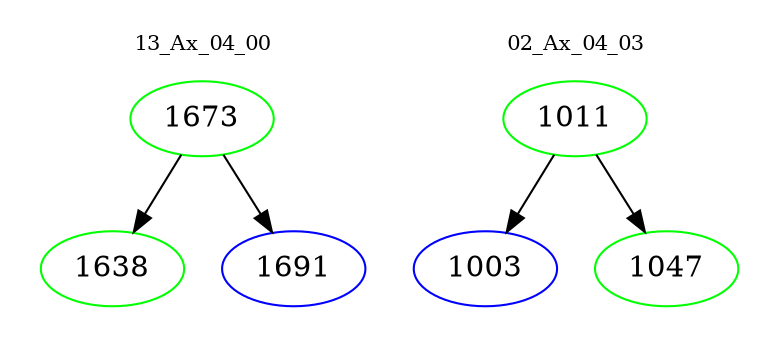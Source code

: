 digraph{
subgraph cluster_0 {
color = white
label = "13_Ax_04_00";
fontsize=10;
T0_1673 [label="1673", color="green"]
T0_1673 -> T0_1638 [color="black"]
T0_1638 [label="1638", color="green"]
T0_1673 -> T0_1691 [color="black"]
T0_1691 [label="1691", color="blue"]
}
subgraph cluster_1 {
color = white
label = "02_Ax_04_03";
fontsize=10;
T1_1011 [label="1011", color="green"]
T1_1011 -> T1_1003 [color="black"]
T1_1003 [label="1003", color="blue"]
T1_1011 -> T1_1047 [color="black"]
T1_1047 [label="1047", color="green"]
}
}
